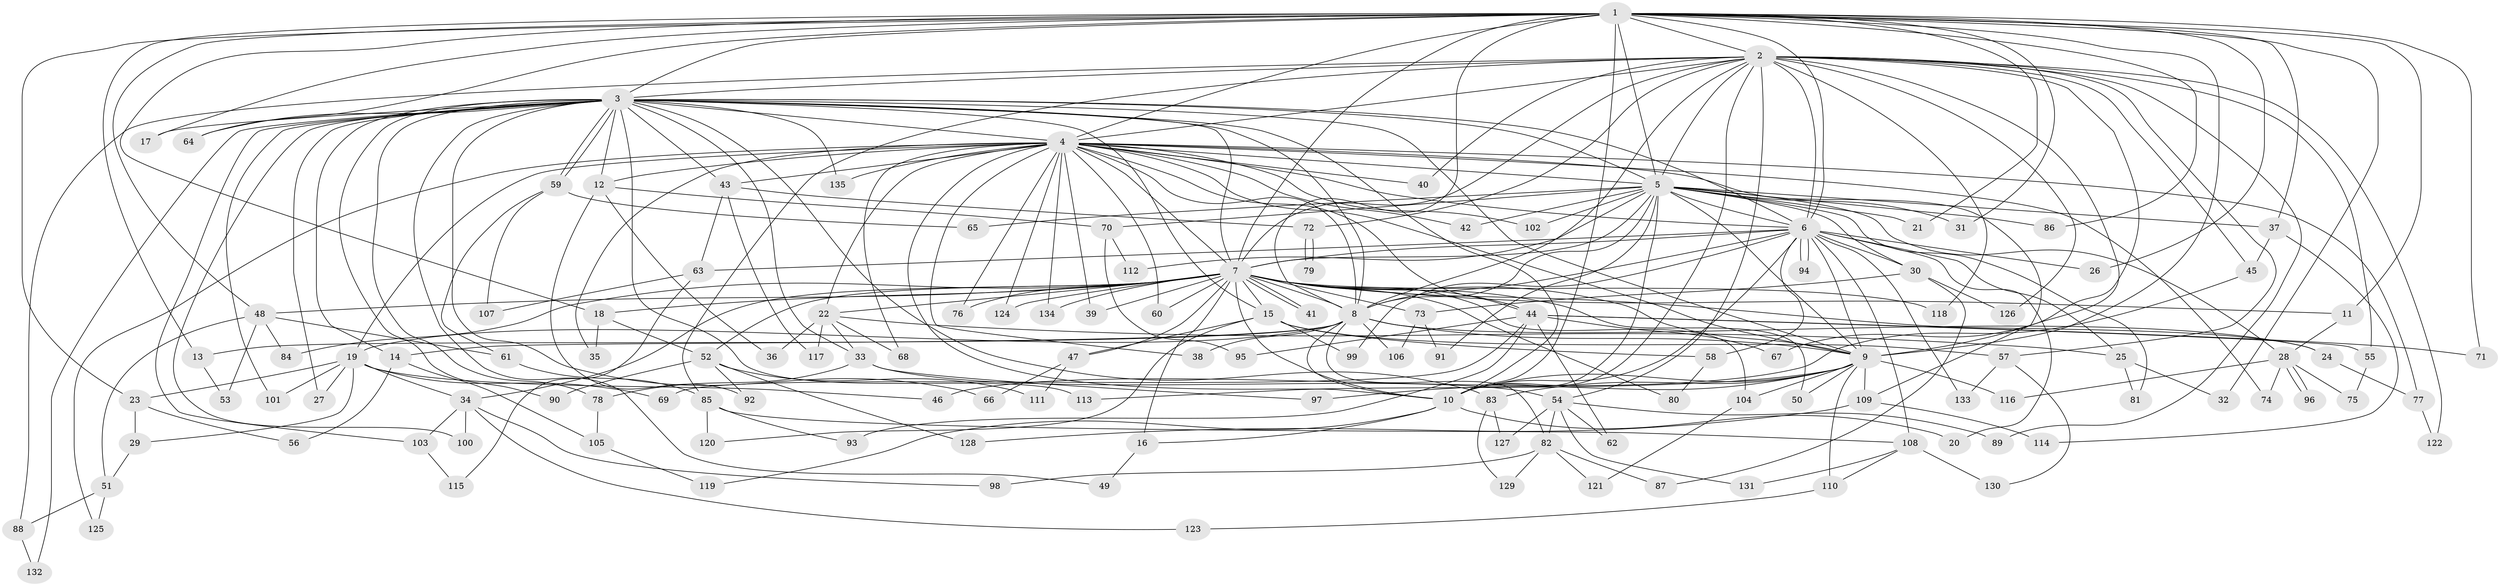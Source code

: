// coarse degree distribution, {16: 0.014705882352941176, 22: 0.029411764705882353, 21: 0.014705882352941176, 15: 0.014705882352941176, 12: 0.029411764705882353, 8: 0.014705882352941176, 6: 0.029411764705882353, 5: 0.11764705882352941, 7: 0.058823529411764705, 9: 0.029411764705882353, 3: 0.058823529411764705, 4: 0.07352941176470588, 2: 0.4411764705882353, 14: 0.014705882352941176, 1: 0.058823529411764705}
// Generated by graph-tools (version 1.1) at 2025/49/03/04/25 22:49:52]
// undirected, 135 vertices, 295 edges
graph export_dot {
  node [color=gray90,style=filled];
  1;
  2;
  3;
  4;
  5;
  6;
  7;
  8;
  9;
  10;
  11;
  12;
  13;
  14;
  15;
  16;
  17;
  18;
  19;
  20;
  21;
  22;
  23;
  24;
  25;
  26;
  27;
  28;
  29;
  30;
  31;
  32;
  33;
  34;
  35;
  36;
  37;
  38;
  39;
  40;
  41;
  42;
  43;
  44;
  45;
  46;
  47;
  48;
  49;
  50;
  51;
  52;
  53;
  54;
  55;
  56;
  57;
  58;
  59;
  60;
  61;
  62;
  63;
  64;
  65;
  66;
  67;
  68;
  69;
  70;
  71;
  72;
  73;
  74;
  75;
  76;
  77;
  78;
  79;
  80;
  81;
  82;
  83;
  84;
  85;
  86;
  87;
  88;
  89;
  90;
  91;
  92;
  93;
  94;
  95;
  96;
  97;
  98;
  99;
  100;
  101;
  102;
  103;
  104;
  105;
  106;
  107;
  108;
  109;
  110;
  111;
  112;
  113;
  114;
  115;
  116;
  117;
  118;
  119;
  120;
  121;
  122;
  123;
  124;
  125;
  126;
  127;
  128;
  129;
  130;
  131;
  132;
  133;
  134;
  135;
  1 -- 2;
  1 -- 3;
  1 -- 4;
  1 -- 5;
  1 -- 6;
  1 -- 7;
  1 -- 8;
  1 -- 9;
  1 -- 10;
  1 -- 11;
  1 -- 13;
  1 -- 17;
  1 -- 18;
  1 -- 21;
  1 -- 23;
  1 -- 26;
  1 -- 31;
  1 -- 32;
  1 -- 37;
  1 -- 48;
  1 -- 64;
  1 -- 71;
  1 -- 86;
  2 -- 3;
  2 -- 4;
  2 -- 5;
  2 -- 6;
  2 -- 7;
  2 -- 8;
  2 -- 9;
  2 -- 10;
  2 -- 40;
  2 -- 45;
  2 -- 54;
  2 -- 55;
  2 -- 57;
  2 -- 67;
  2 -- 72;
  2 -- 85;
  2 -- 88;
  2 -- 89;
  2 -- 118;
  2 -- 122;
  2 -- 126;
  3 -- 4;
  3 -- 5;
  3 -- 6;
  3 -- 7;
  3 -- 8;
  3 -- 9;
  3 -- 10;
  3 -- 12;
  3 -- 14;
  3 -- 15;
  3 -- 17;
  3 -- 27;
  3 -- 33;
  3 -- 43;
  3 -- 49;
  3 -- 59;
  3 -- 59;
  3 -- 64;
  3 -- 66;
  3 -- 78;
  3 -- 83;
  3 -- 90;
  3 -- 100;
  3 -- 101;
  3 -- 103;
  3 -- 113;
  3 -- 132;
  3 -- 135;
  4 -- 5;
  4 -- 6;
  4 -- 7;
  4 -- 8;
  4 -- 9;
  4 -- 10;
  4 -- 12;
  4 -- 19;
  4 -- 22;
  4 -- 35;
  4 -- 38;
  4 -- 39;
  4 -- 40;
  4 -- 42;
  4 -- 43;
  4 -- 44;
  4 -- 60;
  4 -- 68;
  4 -- 74;
  4 -- 76;
  4 -- 77;
  4 -- 102;
  4 -- 109;
  4 -- 124;
  4 -- 125;
  4 -- 134;
  4 -- 135;
  5 -- 6;
  5 -- 7;
  5 -- 8;
  5 -- 9;
  5 -- 10;
  5 -- 21;
  5 -- 28;
  5 -- 30;
  5 -- 31;
  5 -- 37;
  5 -- 42;
  5 -- 65;
  5 -- 70;
  5 -- 81;
  5 -- 86;
  5 -- 91;
  5 -- 102;
  5 -- 112;
  6 -- 7;
  6 -- 8;
  6 -- 9;
  6 -- 10;
  6 -- 20;
  6 -- 25;
  6 -- 26;
  6 -- 30;
  6 -- 58;
  6 -- 63;
  6 -- 94;
  6 -- 94;
  6 -- 99;
  6 -- 108;
  6 -- 133;
  7 -- 8;
  7 -- 9;
  7 -- 10;
  7 -- 11;
  7 -- 15;
  7 -- 16;
  7 -- 18;
  7 -- 22;
  7 -- 24;
  7 -- 34;
  7 -- 39;
  7 -- 41;
  7 -- 41;
  7 -- 44;
  7 -- 47;
  7 -- 48;
  7 -- 50;
  7 -- 52;
  7 -- 60;
  7 -- 73;
  7 -- 76;
  7 -- 80;
  7 -- 84;
  7 -- 104;
  7 -- 118;
  7 -- 124;
  7 -- 134;
  8 -- 9;
  8 -- 10;
  8 -- 13;
  8 -- 14;
  8 -- 19;
  8 -- 24;
  8 -- 38;
  8 -- 82;
  8 -- 106;
  9 -- 10;
  9 -- 50;
  9 -- 83;
  9 -- 97;
  9 -- 104;
  9 -- 109;
  9 -- 110;
  9 -- 113;
  9 -- 116;
  10 -- 16;
  10 -- 20;
  10 -- 119;
  11 -- 28;
  12 -- 36;
  12 -- 70;
  12 -- 92;
  13 -- 53;
  14 -- 56;
  14 -- 105;
  15 -- 47;
  15 -- 57;
  15 -- 58;
  15 -- 99;
  15 -- 120;
  16 -- 49;
  18 -- 35;
  18 -- 52;
  19 -- 23;
  19 -- 27;
  19 -- 29;
  19 -- 34;
  19 -- 46;
  19 -- 69;
  19 -- 101;
  22 -- 25;
  22 -- 33;
  22 -- 36;
  22 -- 68;
  22 -- 117;
  23 -- 29;
  23 -- 56;
  24 -- 77;
  25 -- 32;
  25 -- 81;
  28 -- 74;
  28 -- 75;
  28 -- 96;
  28 -- 96;
  28 -- 116;
  29 -- 51;
  30 -- 73;
  30 -- 87;
  30 -- 126;
  33 -- 54;
  33 -- 78;
  33 -- 97;
  34 -- 98;
  34 -- 100;
  34 -- 103;
  34 -- 123;
  37 -- 45;
  37 -- 114;
  43 -- 63;
  43 -- 72;
  43 -- 117;
  44 -- 55;
  44 -- 62;
  44 -- 67;
  44 -- 69;
  44 -- 71;
  44 -- 93;
  44 -- 95;
  45 -- 46;
  47 -- 66;
  47 -- 111;
  48 -- 51;
  48 -- 53;
  48 -- 61;
  48 -- 84;
  51 -- 88;
  51 -- 125;
  52 -- 90;
  52 -- 92;
  52 -- 111;
  52 -- 128;
  54 -- 62;
  54 -- 82;
  54 -- 89;
  54 -- 127;
  54 -- 131;
  55 -- 75;
  57 -- 130;
  57 -- 133;
  58 -- 80;
  59 -- 61;
  59 -- 65;
  59 -- 107;
  61 -- 85;
  63 -- 107;
  63 -- 115;
  70 -- 95;
  70 -- 112;
  72 -- 79;
  72 -- 79;
  73 -- 91;
  73 -- 106;
  77 -- 122;
  78 -- 105;
  82 -- 87;
  82 -- 98;
  82 -- 121;
  82 -- 129;
  83 -- 127;
  83 -- 129;
  85 -- 93;
  85 -- 108;
  85 -- 120;
  88 -- 132;
  103 -- 115;
  104 -- 121;
  105 -- 119;
  108 -- 110;
  108 -- 130;
  108 -- 131;
  109 -- 114;
  109 -- 128;
  110 -- 123;
}
